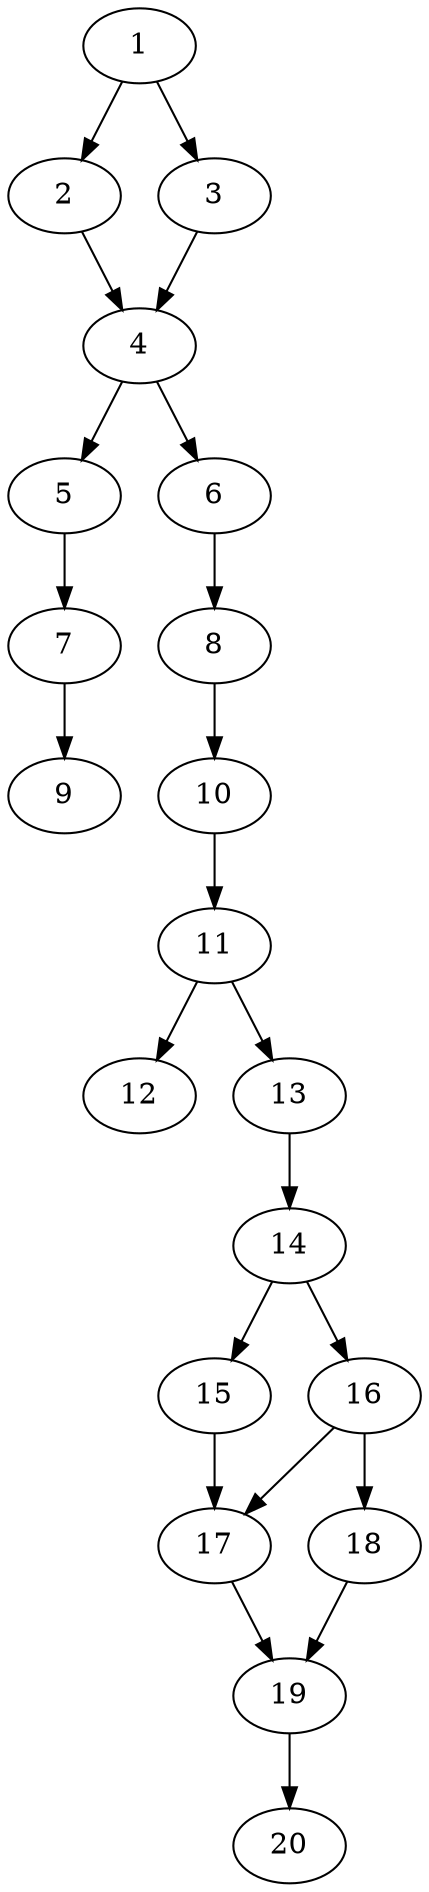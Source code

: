 // DAG automatically generated by daggen at Thu Oct  3 13:58:43 2019
// ./daggen --dot -n 20 --ccr 0.3 --fat 0.3 --regular 0.7 --density 0.6 --mindata 5242880 --maxdata 52428800 
digraph G {
  1 [size="97976320", alpha="0.08", expect_size="29392896"] 
  1 -> 2 [size ="29392896"]
  1 -> 3 [size ="29392896"]
  2 [size="126829227", alpha="0.18", expect_size="38048768"] 
  2 -> 4 [size ="38048768"]
  3 [size="151456427", alpha="0.03", expect_size="45436928"] 
  3 -> 4 [size ="45436928"]
  4 [size="139574613", alpha="0.02", expect_size="41872384"] 
  4 -> 5 [size ="41872384"]
  4 -> 6 [size ="41872384"]
  5 [size="163758080", alpha="0.14", expect_size="49127424"] 
  5 -> 7 [size ="49127424"]
  6 [size="85104640", alpha="0.09", expect_size="25531392"] 
  6 -> 8 [size ="25531392"]
  7 [size="125863253", alpha="0.10", expect_size="37758976"] 
  7 -> 9 [size ="37758976"]
  8 [size="111554560", alpha="0.09", expect_size="33466368"] 
  8 -> 10 [size ="33466368"]
  9 [size="150234453", alpha="0.13", expect_size="45070336"] 
  10 [size="126481067", alpha="0.20", expect_size="37944320"] 
  10 -> 11 [size ="37944320"]
  11 [size="156924587", alpha="0.12", expect_size="47077376"] 
  11 -> 12 [size ="47077376"]
  11 -> 13 [size ="47077376"]
  12 [size="60160000", alpha="0.01", expect_size="18048000"] 
  13 [size="46622720", alpha="0.18", expect_size="13986816"] 
  13 -> 14 [size ="13986816"]
  14 [size="71280640", alpha="0.12", expect_size="21384192"] 
  14 -> 15 [size ="21384192"]
  14 -> 16 [size ="21384192"]
  15 [size="84561920", alpha="0.04", expect_size="25368576"] 
  15 -> 17 [size ="25368576"]
  16 [size="40250027", alpha="0.03", expect_size="12075008"] 
  16 -> 17 [size ="12075008"]
  16 -> 18 [size ="12075008"]
  17 [size="114401280", alpha="0.00", expect_size="34320384"] 
  17 -> 19 [size ="34320384"]
  18 [size="36437333", alpha="0.15", expect_size="10931200"] 
  18 -> 19 [size ="10931200"]
  19 [size="108701013", alpha="0.03", expect_size="32610304"] 
  19 -> 20 [size ="32610304"]
  20 [size="55825067", alpha="0.07", expect_size="16747520"] 
}
